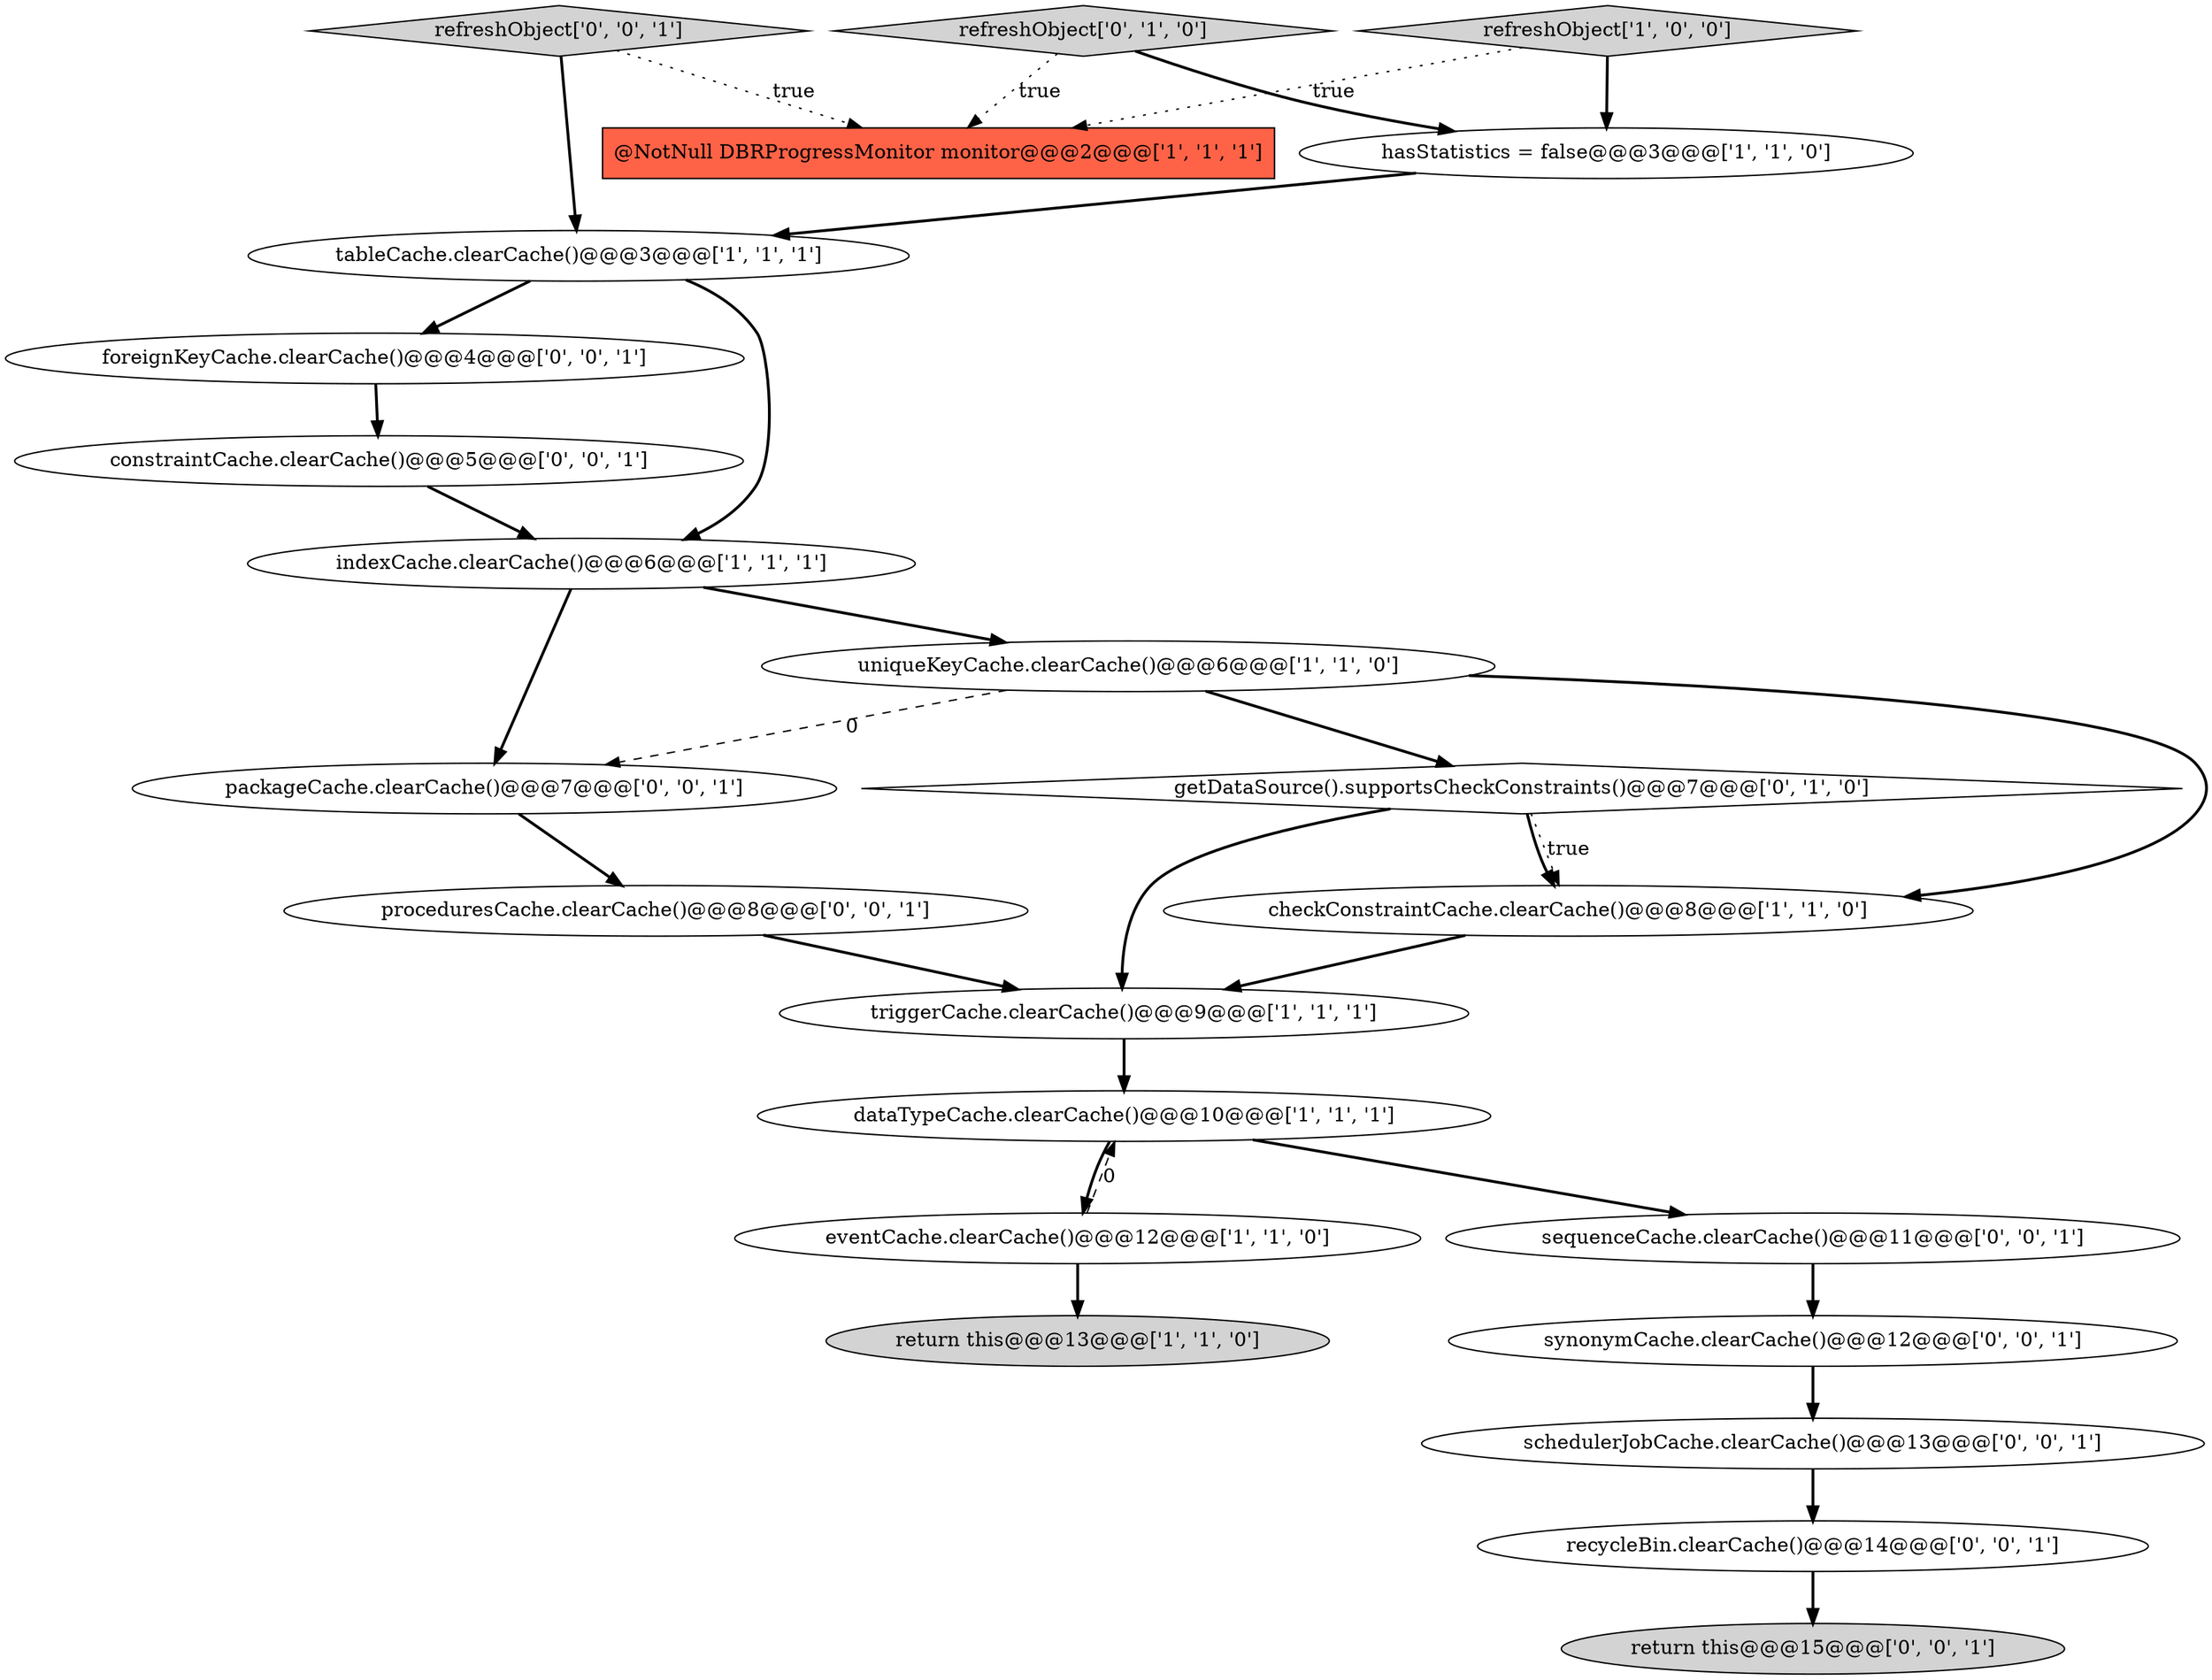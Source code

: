 digraph {
18 [style = filled, label = "refreshObject['0', '0', '1']", fillcolor = lightgray, shape = diamond image = "AAA0AAABBB3BBB"];
13 [style = filled, label = "constraintCache.clearCache()@@@5@@@['0', '0', '1']", fillcolor = white, shape = ellipse image = "AAA0AAABBB3BBB"];
12 [style = filled, label = "getDataSource().supportsCheckConstraints()@@@7@@@['0', '1', '0']", fillcolor = white, shape = diamond image = "AAA1AAABBB2BBB"];
22 [style = filled, label = "return this@@@15@@@['0', '0', '1']", fillcolor = lightgray, shape = ellipse image = "AAA0AAABBB3BBB"];
15 [style = filled, label = "synonymCache.clearCache()@@@12@@@['0', '0', '1']", fillcolor = white, shape = ellipse image = "AAA0AAABBB3BBB"];
9 [style = filled, label = "uniqueKeyCache.clearCache()@@@6@@@['1', '1', '0']", fillcolor = white, shape = ellipse image = "AAA0AAABBB1BBB"];
8 [style = filled, label = "eventCache.clearCache()@@@12@@@['1', '1', '0']", fillcolor = white, shape = ellipse image = "AAA0AAABBB1BBB"];
4 [style = filled, label = "return this@@@13@@@['1', '1', '0']", fillcolor = lightgray, shape = ellipse image = "AAA0AAABBB1BBB"];
19 [style = filled, label = "packageCache.clearCache()@@@7@@@['0', '0', '1']", fillcolor = white, shape = ellipse image = "AAA0AAABBB3BBB"];
10 [style = filled, label = "dataTypeCache.clearCache()@@@10@@@['1', '1', '1']", fillcolor = white, shape = ellipse image = "AAA0AAABBB1BBB"];
11 [style = filled, label = "refreshObject['0', '1', '0']", fillcolor = lightgray, shape = diamond image = "AAA0AAABBB2BBB"];
21 [style = filled, label = "recycleBin.clearCache()@@@14@@@['0', '0', '1']", fillcolor = white, shape = ellipse image = "AAA0AAABBB3BBB"];
17 [style = filled, label = "schedulerJobCache.clearCache()@@@13@@@['0', '0', '1']", fillcolor = white, shape = ellipse image = "AAA0AAABBB3BBB"];
3 [style = filled, label = "triggerCache.clearCache()@@@9@@@['1', '1', '1']", fillcolor = white, shape = ellipse image = "AAA0AAABBB1BBB"];
0 [style = filled, label = "hasStatistics = false@@@3@@@['1', '1', '0']", fillcolor = white, shape = ellipse image = "AAA0AAABBB1BBB"];
5 [style = filled, label = "refreshObject['1', '0', '0']", fillcolor = lightgray, shape = diamond image = "AAA0AAABBB1BBB"];
14 [style = filled, label = "foreignKeyCache.clearCache()@@@4@@@['0', '0', '1']", fillcolor = white, shape = ellipse image = "AAA0AAABBB3BBB"];
7 [style = filled, label = "@NotNull DBRProgressMonitor monitor@@@2@@@['1', '1', '1']", fillcolor = tomato, shape = box image = "AAA0AAABBB1BBB"];
2 [style = filled, label = "indexCache.clearCache()@@@6@@@['1', '1', '1']", fillcolor = white, shape = ellipse image = "AAA0AAABBB1BBB"];
20 [style = filled, label = "proceduresCache.clearCache()@@@8@@@['0', '0', '1']", fillcolor = white, shape = ellipse image = "AAA0AAABBB3BBB"];
16 [style = filled, label = "sequenceCache.clearCache()@@@11@@@['0', '0', '1']", fillcolor = white, shape = ellipse image = "AAA0AAABBB3BBB"];
6 [style = filled, label = "checkConstraintCache.clearCache()@@@8@@@['1', '1', '0']", fillcolor = white, shape = ellipse image = "AAA0AAABBB1BBB"];
1 [style = filled, label = "tableCache.clearCache()@@@3@@@['1', '1', '1']", fillcolor = white, shape = ellipse image = "AAA0AAABBB1BBB"];
10->16 [style = bold, label=""];
3->10 [style = bold, label=""];
20->3 [style = bold, label=""];
21->22 [style = bold, label=""];
8->4 [style = bold, label=""];
17->21 [style = bold, label=""];
19->20 [style = bold, label=""];
11->0 [style = bold, label=""];
14->13 [style = bold, label=""];
10->8 [style = bold, label=""];
16->15 [style = bold, label=""];
11->7 [style = dotted, label="true"];
5->7 [style = dotted, label="true"];
1->14 [style = bold, label=""];
0->1 [style = bold, label=""];
9->6 [style = bold, label=""];
2->9 [style = bold, label=""];
2->19 [style = bold, label=""];
5->0 [style = bold, label=""];
9->19 [style = dashed, label="0"];
18->7 [style = dotted, label="true"];
12->3 [style = bold, label=""];
6->3 [style = bold, label=""];
18->1 [style = bold, label=""];
12->6 [style = dotted, label="true"];
13->2 [style = bold, label=""];
1->2 [style = bold, label=""];
12->6 [style = bold, label=""];
9->12 [style = bold, label=""];
8->10 [style = dashed, label="0"];
15->17 [style = bold, label=""];
}

